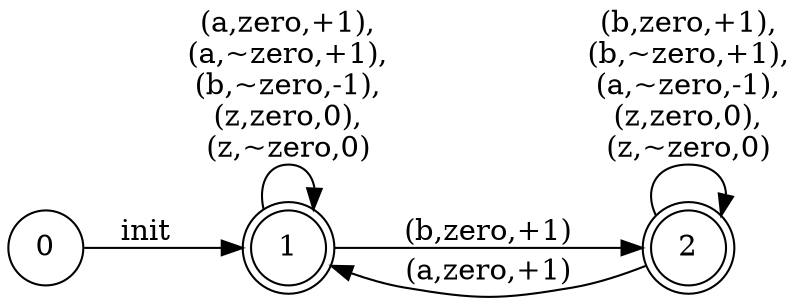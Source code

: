 digraph "" {
        rankdir=LR;
	size="8,5"
	node[shape=doublecircle]; 1 2;
	node[shape=circle];

        0->1[label="init"];
        1->1[label="(a,zero,+1),
(a,~zero,+1),
(b,~zero,-1),
(z,zero,0),
(z,~zero,0)"];
        1->2[label="(b,zero,+1)"];
        2->1[label="(a,zero,+1)"];
        2->2[label="(b,zero,+1),
(b,~zero,+1),
(a,~zero,-1),
(z,zero,0),
(z,~zero,0)"];
}

digraph "" {
        rankdir=LR;
	size="8,5"
	node[shape=doublecircle]; 4;
	node[shape=circle];

        0->1[label="init"];

        1->2[label="(a,zero,+1), (a,~zero,+1)"];
        2->3[label=<(&epsilon;,~zero,+1)>];
        3->1[label=<(&epsilon;,~zero,+1)>];

        1->4[label=<(&epsilon;,~zero,0)>];
        4->4[label="(b,~zero,-1)"];
}